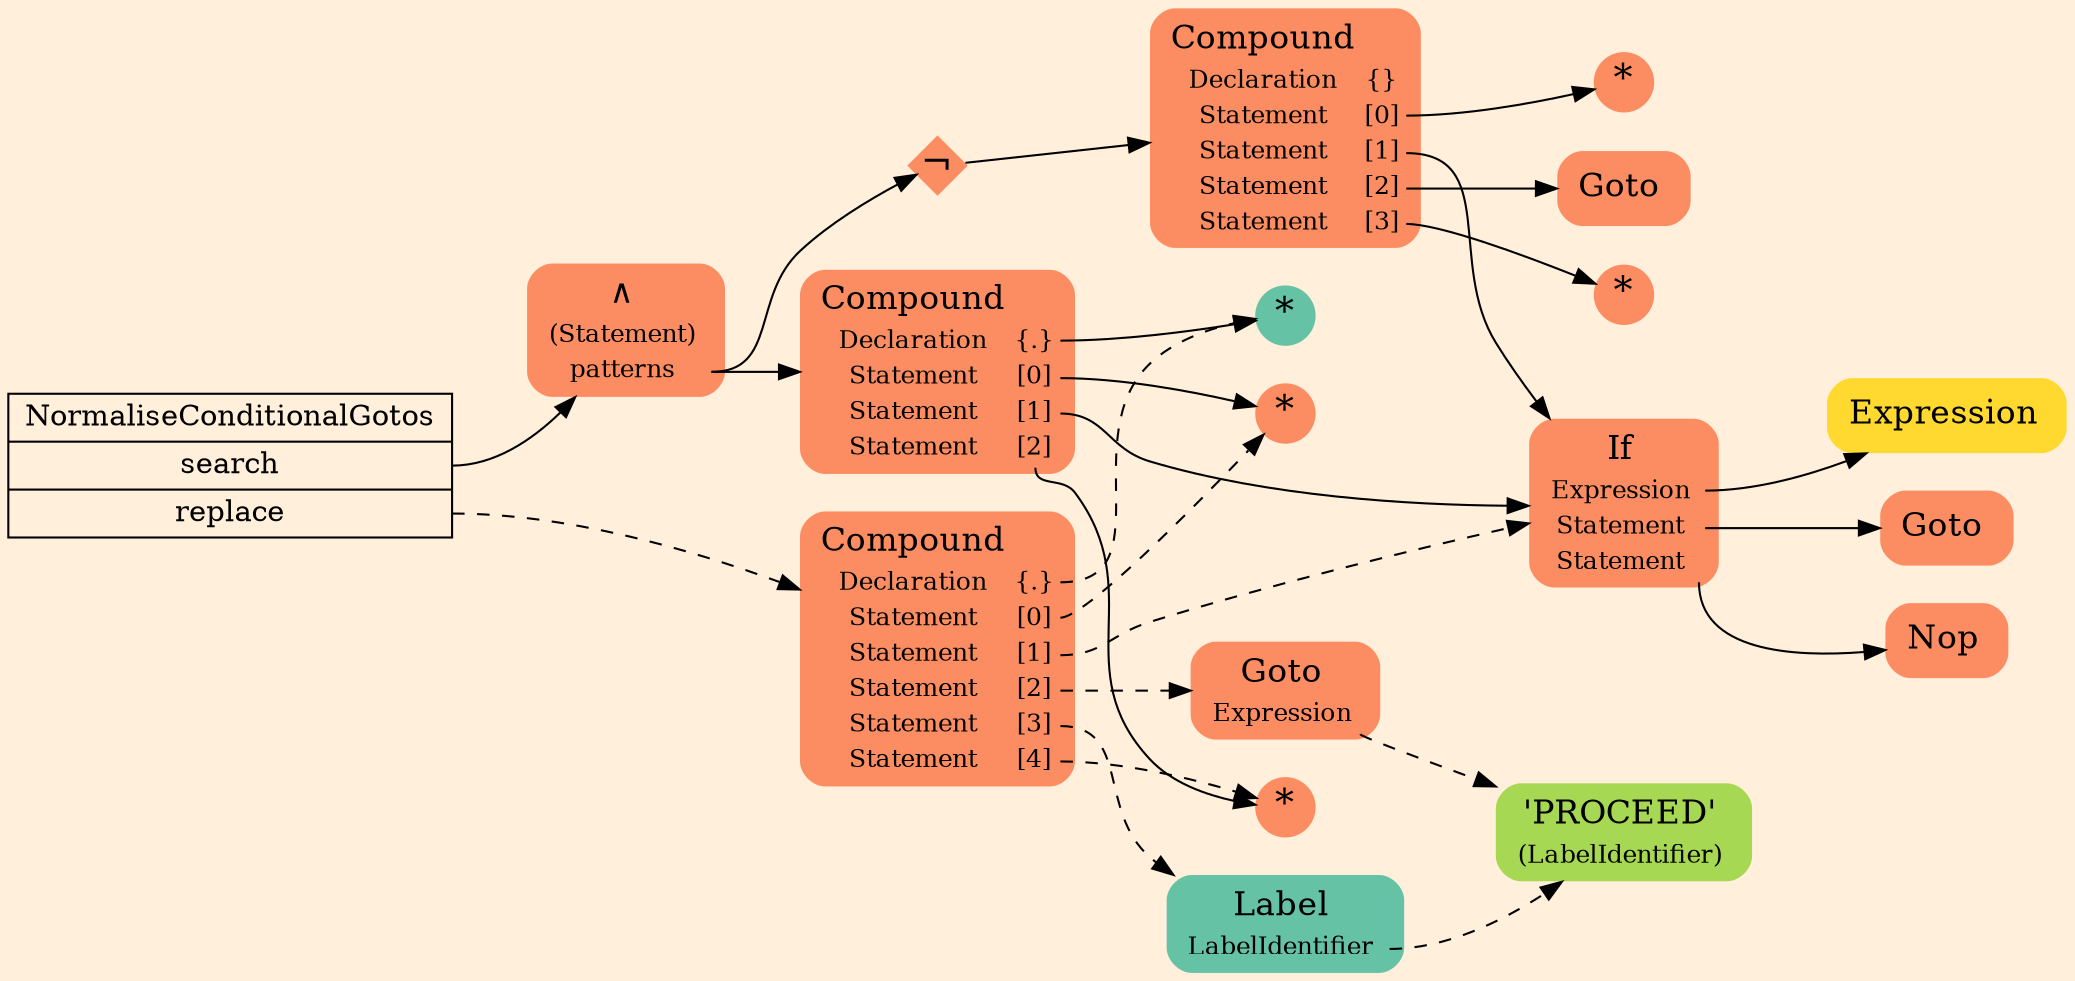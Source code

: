 digraph Inferno {
graph [
    rankdir = "LR"
    bgcolor = antiquewhite1
    color = black
    fontcolor = black
];
node [
];
// -------------------- transformation figure --------------------
"CR#P44-0" [
    shape = "record"
    fillcolor = antiquewhite1
    label = "<fixed> NormaliseConditionalGotos | <port0> search | <port1> replace"
    style = "filled"
    fontsize = "14"
    color = black
    fontcolor = black
];

"#B-2-798" [
    shape = "plaintext"
    fillcolor = "/set28/2"
    label = <<TABLE BORDER="0" CELLBORDER="0" CELLSPACING="0">
     <TR><TD><FONT POINT-SIZE="16.0">∧</FONT></TD><TD></TD></TR>
     <TR><TD>(Statement)</TD><TD PORT="port0"></TD></TR>
     <TR><TD>patterns</TD><TD PORT="port1"></TD></TR>
    </TABLE>>
    style = "rounded,filled"
    fontsize = "12"
];

"#B-2-783" [
    shape = "plaintext"
    fillcolor = "/set28/2"
    label = <<TABLE BORDER="0" CELLBORDER="0" CELLSPACING="0">
     <TR><TD><FONT POINT-SIZE="16.0">Compound</FONT></TD><TD></TD></TR>
     <TR><TD>Declaration</TD><TD PORT="port0">{.}</TD></TR>
     <TR><TD>Statement</TD><TD PORT="port1">[0]</TD></TR>
     <TR><TD>Statement</TD><TD PORT="port2">[1]</TD></TR>
     <TR><TD>Statement</TD><TD PORT="port3">[2]</TD></TR>
    </TABLE>>
    style = "rounded,filled"
    fontsize = "12"
];

"#B-2-790" [
    shape = "circle"
    fillcolor = "/set28/1"
    label = <*>
    style = "filled"
    fontsize = "18"
    penwidth = 0.0
    fixedsize = true
    width = 0.4
    height = 0.4
];

"#B-2-791" [
    shape = "circle"
    fillcolor = "/set28/2"
    label = <*>
    style = "filled"
    fontsize = "18"
    penwidth = 0.0
    fixedsize = true
    width = 0.4
    height = 0.4
];

"#B-2-781" [
    shape = "plaintext"
    fillcolor = "/set28/2"
    label = <<TABLE BORDER="0" CELLBORDER="0" CELLSPACING="0">
     <TR><TD><FONT POINT-SIZE="16.0">If</FONT></TD><TD></TD></TR>
     <TR><TD>Expression</TD><TD PORT="port0"></TD></TR>
     <TR><TD>Statement</TD><TD PORT="port1"></TD></TR>
     <TR><TD>Statement</TD><TD PORT="port2"></TD></TR>
    </TABLE>>
    style = "rounded,filled"
    fontsize = "12"
];

"#B-2-782" [
    shape = "plaintext"
    fillcolor = "/set28/6"
    label = <<TABLE BORDER="0" CELLBORDER="0" CELLSPACING="0">
     <TR><TD><FONT POINT-SIZE="16.0">Expression</FONT></TD><TD></TD></TR>
    </TABLE>>
    style = "rounded,filled"
    fontsize = "12"
];

"#B-2-786" [
    shape = "plaintext"
    fillcolor = "/set28/2"
    label = <<TABLE BORDER="0" CELLBORDER="0" CELLSPACING="0">
     <TR><TD><FONT POINT-SIZE="16.0">Goto</FONT></TD><TD></TD></TR>
    </TABLE>>
    style = "rounded,filled"
    fontsize = "12"
];

"#B-2-800" [
    shape = "plaintext"
    fillcolor = "/set28/2"
    label = <<TABLE BORDER="0" CELLBORDER="0" CELLSPACING="0">
     <TR><TD><FONT POINT-SIZE="16.0">Nop</FONT></TD><TD></TD></TR>
    </TABLE>>
    style = "rounded,filled"
    fontsize = "12"
];

"#B-2-793" [
    shape = "circle"
    fillcolor = "/set28/2"
    label = <*>
    style = "filled"
    fontsize = "18"
    penwidth = 0.0
    fixedsize = true
    width = 0.4
    height = 0.4
];

"#B-2-799" [
    shape = "diamond"
    fillcolor = "/set28/2"
    label = <¬>
    style = "filled"
    fontsize = "18"
    penwidth = 0.0
    fixedsize = true
    width = 0.4
    height = 0.4
];

"#B-2-785" [
    shape = "plaintext"
    fillcolor = "/set28/2"
    label = <<TABLE BORDER="0" CELLBORDER="0" CELLSPACING="0">
     <TR><TD><FONT POINT-SIZE="16.0">Compound</FONT></TD><TD></TD></TR>
     <TR><TD>Declaration</TD><TD PORT="port0">{}</TD></TR>
     <TR><TD>Statement</TD><TD PORT="port1">[0]</TD></TR>
     <TR><TD>Statement</TD><TD PORT="port2">[1]</TD></TR>
     <TR><TD>Statement</TD><TD PORT="port3">[2]</TD></TR>
     <TR><TD>Statement</TD><TD PORT="port4">[3]</TD></TR>
    </TABLE>>
    style = "rounded,filled"
    fontsize = "12"
];

"#B-2-792" [
    shape = "circle"
    fillcolor = "/set28/2"
    label = <*>
    style = "filled"
    fontsize = "18"
    penwidth = 0.0
    fixedsize = true
    width = 0.4
    height = 0.4
];

"#B-2-789" [
    shape = "plaintext"
    fillcolor = "/set28/2"
    label = <<TABLE BORDER="0" CELLBORDER="0" CELLSPACING="0">
     <TR><TD><FONT POINT-SIZE="16.0">Goto</FONT></TD><TD></TD></TR>
    </TABLE>>
    style = "rounded,filled"
    fontsize = "12"
];

"#B-2-794" [
    shape = "circle"
    fillcolor = "/set28/2"
    label = <*>
    style = "filled"
    fontsize = "18"
    penwidth = 0.0
    fixedsize = true
    width = 0.4
    height = 0.4
];

"#B-2-784" [
    shape = "plaintext"
    fillcolor = "/set28/2"
    label = <<TABLE BORDER="0" CELLBORDER="0" CELLSPACING="0">
     <TR><TD><FONT POINT-SIZE="16.0">Compound</FONT></TD><TD></TD></TR>
     <TR><TD>Declaration</TD><TD PORT="port0">{.}</TD></TR>
     <TR><TD>Statement</TD><TD PORT="port1">[0]</TD></TR>
     <TR><TD>Statement</TD><TD PORT="port2">[1]</TD></TR>
     <TR><TD>Statement</TD><TD PORT="port3">[2]</TD></TR>
     <TR><TD>Statement</TD><TD PORT="port4">[3]</TD></TR>
     <TR><TD>Statement</TD><TD PORT="port5">[4]</TD></TR>
    </TABLE>>
    style = "rounded,filled"
    fontsize = "12"
];

"#B-2-788" [
    shape = "plaintext"
    fillcolor = "/set28/2"
    label = <<TABLE BORDER="0" CELLBORDER="0" CELLSPACING="0">
     <TR><TD><FONT POINT-SIZE="16.0">Goto</FONT></TD><TD></TD></TR>
     <TR><TD>Expression</TD><TD PORT="port0"></TD></TR>
    </TABLE>>
    style = "rounded,filled"
    fontsize = "12"
];

"#B-2-797" [
    shape = "plaintext"
    fillcolor = "/set28/5"
    label = <<TABLE BORDER="0" CELLBORDER="0" CELLSPACING="0">
     <TR><TD><FONT POINT-SIZE="16.0">'PROCEED'</FONT></TD><TD></TD></TR>
     <TR><TD>(LabelIdentifier)</TD><TD PORT="port0"></TD></TR>
    </TABLE>>
    style = "rounded,filled"
    fontsize = "12"
];

"#B-2-796" [
    shape = "plaintext"
    fillcolor = "/set28/1"
    label = <<TABLE BORDER="0" CELLBORDER="0" CELLSPACING="0">
     <TR><TD><FONT POINT-SIZE="16.0">Label</FONT></TD><TD></TD></TR>
     <TR><TD>LabelIdentifier</TD><TD PORT="port0"></TD></TR>
    </TABLE>>
    style = "rounded,filled"
    fontsize = "12"
];



// -------------------- links --------------------
// links for block CR#P44-0
"CR#P44-0":port0 -> "#B-2-798" [
    style="solid"
    color = black
    fontcolor = black
];

"CR#P44-0":port1 -> "#B-2-784" [
    style="dashed"
    color = black
    fontcolor = black
];

// links for block #B-2-798
"#B-2-798":port1 -> "#B-2-783" [
    style="solid"
    color = black
    fontcolor = black
];

"#B-2-798":port1 -> "#B-2-799" [
    style="solid"
    color = black
    fontcolor = black
];

// links for block #B-2-783
"#B-2-783":port0 -> "#B-2-790" [
    style="solid"
    color = black
    fontcolor = black
];

"#B-2-783":port1 -> "#B-2-791" [
    style="solid"
    color = black
    fontcolor = black
];

"#B-2-783":port2 -> "#B-2-781" [
    style="solid"
    color = black
    fontcolor = black
];

"#B-2-783":port3 -> "#B-2-793" [
    style="solid"
    color = black
    fontcolor = black
];

// links for block #B-2-790
// links for block #B-2-791
// links for block #B-2-781
"#B-2-781":port0 -> "#B-2-782" [
    style="solid"
    color = black
    fontcolor = black
];

"#B-2-781":port1 -> "#B-2-786" [
    style="solid"
    color = black
    fontcolor = black
];

"#B-2-781":port2 -> "#B-2-800" [
    style="solid"
    color = black
    fontcolor = black
];

// links for block #B-2-782
// links for block #B-2-786
// links for block #B-2-800
// links for block #B-2-793
// links for block #B-2-799
"#B-2-799" -> "#B-2-785" [
    style="solid"
    color = black
    fontcolor = black
];

// links for block #B-2-785
"#B-2-785":port1 -> "#B-2-792" [
    style="solid"
    color = black
    fontcolor = black
];

"#B-2-785":port2 -> "#B-2-781" [
    style="solid"
    color = black
    fontcolor = black
];

"#B-2-785":port3 -> "#B-2-789" [
    style="solid"
    color = black
    fontcolor = black
];

"#B-2-785":port4 -> "#B-2-794" [
    style="solid"
    color = black
    fontcolor = black
];

// links for block #B-2-792
// links for block #B-2-789
// links for block #B-2-794
// links for block #B-2-784
"#B-2-784":port0 -> "#B-2-790" [
    style="dashed"
    color = black
    fontcolor = black
];

"#B-2-784":port1 -> "#B-2-791" [
    style="dashed"
    color = black
    fontcolor = black
];

"#B-2-784":port2 -> "#B-2-781" [
    style="dashed"
    color = black
    fontcolor = black
];

"#B-2-784":port3 -> "#B-2-788" [
    style="dashed"
    color = black
    fontcolor = black
];

"#B-2-784":port4 -> "#B-2-796" [
    style="dashed"
    color = black
    fontcolor = black
];

"#B-2-784":port5 -> "#B-2-793" [
    style="dashed"
    color = black
    fontcolor = black
];

// links for block #B-2-788
"#B-2-788":port0 -> "#B-2-797" [
    style="dashed"
    color = black
    fontcolor = black
];

// links for block #B-2-797
// links for block #B-2-796
"#B-2-796":port0 -> "#B-2-797" [
    style="dashed"
    color = black
    fontcolor = black
];

}
